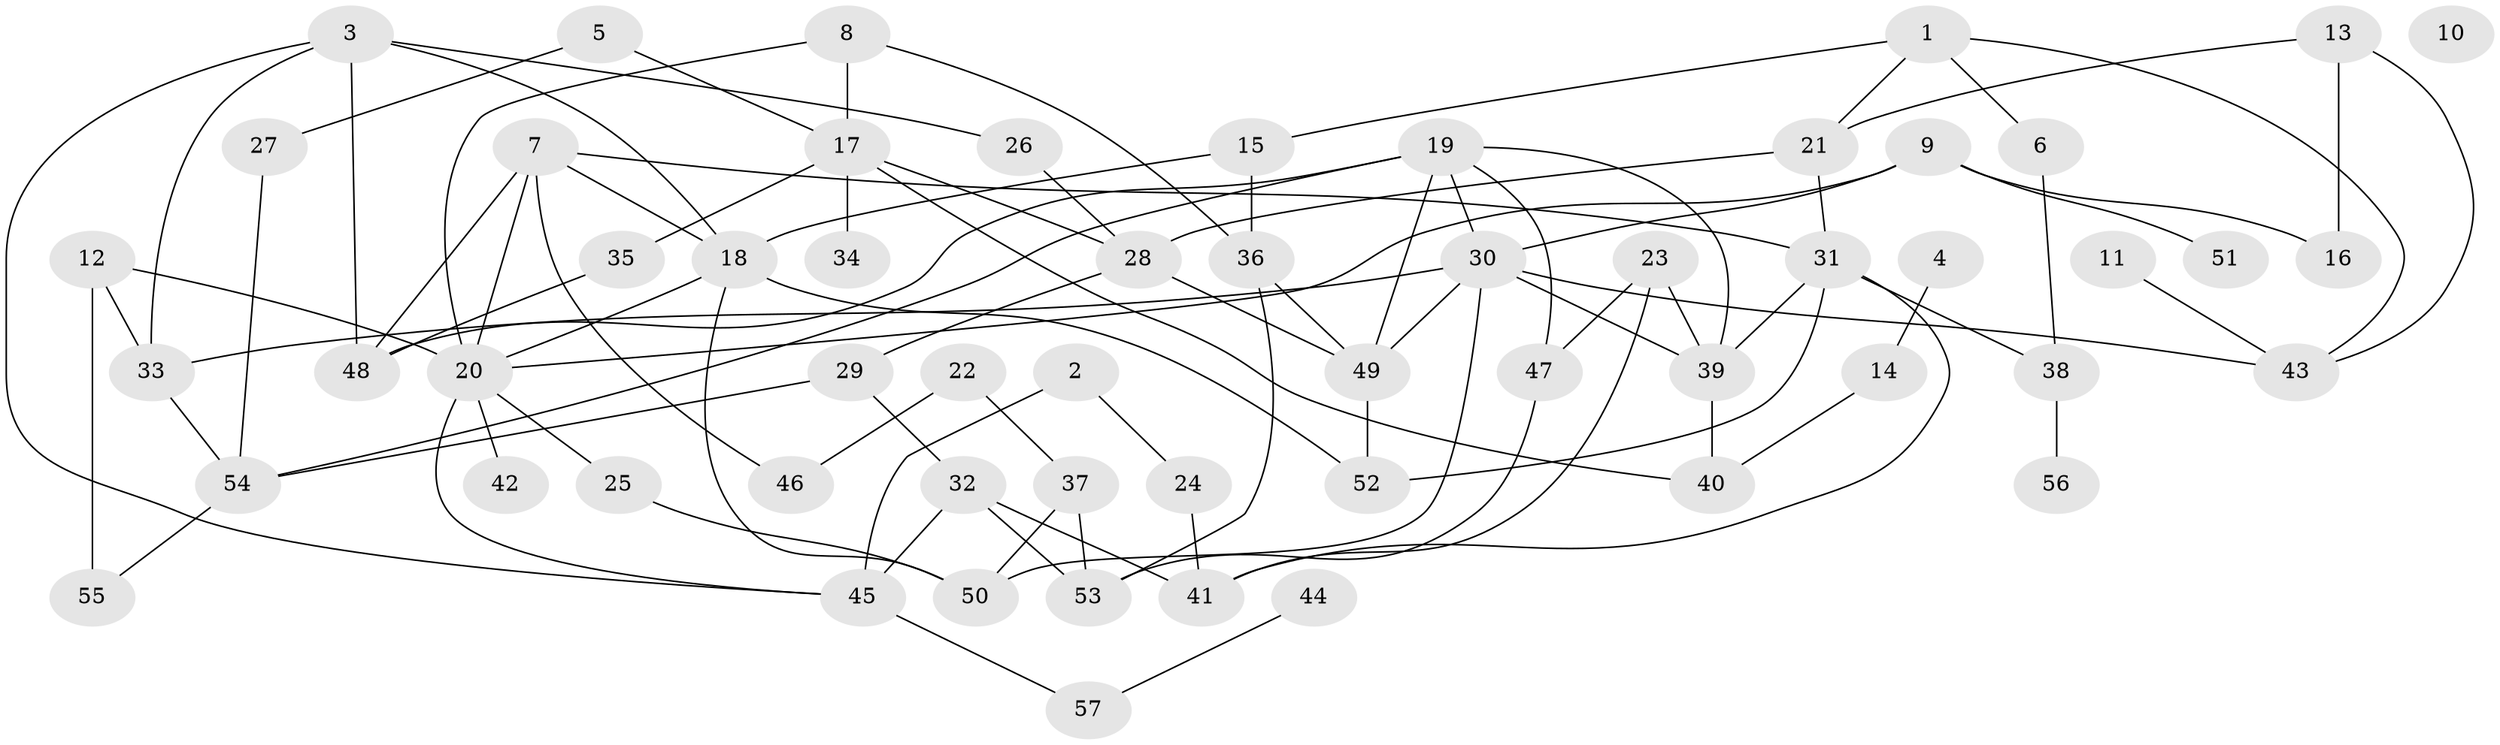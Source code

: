 // coarse degree distribution, {3: 0.14285714285714285, 2: 0.10714285714285714, 7: 0.03571428571428571, 11: 0.03571428571428571, 8: 0.10714285714285714, 4: 0.07142857142857142, 5: 0.10714285714285714, 6: 0.07142857142857142, 1: 0.32142857142857145}
// Generated by graph-tools (version 1.1) at 2025/48/03/04/25 22:48:08]
// undirected, 57 vertices, 93 edges
graph export_dot {
  node [color=gray90,style=filled];
  1;
  2;
  3;
  4;
  5;
  6;
  7;
  8;
  9;
  10;
  11;
  12;
  13;
  14;
  15;
  16;
  17;
  18;
  19;
  20;
  21;
  22;
  23;
  24;
  25;
  26;
  27;
  28;
  29;
  30;
  31;
  32;
  33;
  34;
  35;
  36;
  37;
  38;
  39;
  40;
  41;
  42;
  43;
  44;
  45;
  46;
  47;
  48;
  49;
  50;
  51;
  52;
  53;
  54;
  55;
  56;
  57;
  1 -- 6;
  1 -- 15;
  1 -- 21;
  1 -- 43;
  2 -- 24;
  2 -- 45;
  3 -- 18;
  3 -- 26;
  3 -- 33;
  3 -- 45;
  3 -- 48;
  4 -- 14;
  5 -- 17;
  5 -- 27;
  6 -- 38;
  7 -- 18;
  7 -- 20;
  7 -- 31;
  7 -- 46;
  7 -- 48;
  8 -- 17;
  8 -- 20;
  8 -- 36;
  9 -- 16;
  9 -- 20;
  9 -- 30;
  9 -- 51;
  11 -- 43;
  12 -- 20;
  12 -- 33;
  12 -- 55;
  13 -- 16;
  13 -- 21;
  13 -- 43;
  14 -- 40;
  15 -- 18;
  15 -- 36;
  17 -- 28;
  17 -- 34;
  17 -- 35;
  17 -- 40;
  18 -- 20;
  18 -- 50;
  18 -- 52;
  19 -- 30;
  19 -- 39;
  19 -- 47;
  19 -- 48;
  19 -- 49;
  19 -- 54;
  20 -- 25;
  20 -- 42;
  20 -- 45;
  21 -- 28;
  21 -- 31;
  22 -- 37;
  22 -- 46;
  23 -- 39;
  23 -- 41;
  23 -- 47;
  24 -- 41;
  25 -- 50;
  26 -- 28;
  27 -- 54;
  28 -- 29;
  28 -- 49;
  29 -- 32;
  29 -- 54;
  30 -- 33;
  30 -- 39;
  30 -- 43;
  30 -- 49;
  30 -- 50;
  31 -- 38;
  31 -- 39;
  31 -- 41;
  31 -- 52;
  32 -- 41;
  32 -- 45;
  32 -- 53;
  33 -- 54;
  35 -- 48;
  36 -- 49;
  36 -- 53;
  37 -- 50;
  37 -- 53;
  38 -- 56;
  39 -- 40;
  44 -- 57;
  45 -- 57;
  47 -- 53;
  49 -- 52;
  54 -- 55;
}
